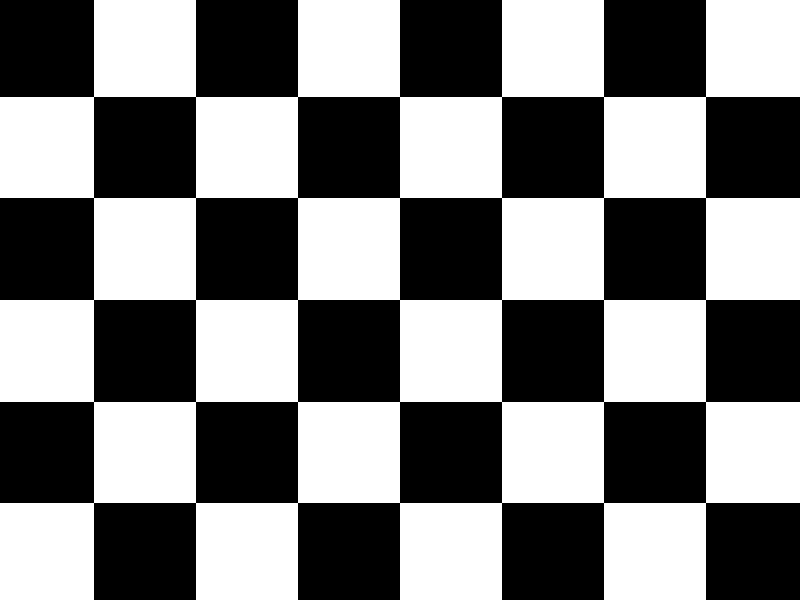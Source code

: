 #version 3.7;

global_settings {
    assumed_gamma 1.0
    max_trace_level 5
    ambient_light 1
}

camera {
    location <0, 34, 0> // Set camera to be above the floor
    look_at <0, 0, 0> // Look at the center of the scene
    angle 60 
} 

light_source {
    <10, 10, -10>
    color rgb <1, 1, 1>
}

plane {
    y, 0
    pigment {
        checker color rgb <0, 0, 0>, color rgb <1, 1, 1> // Black and white checker pattern
        scale 5
    }
    finish {
        ambient 0.2
        diffuse 0.8
    }
}